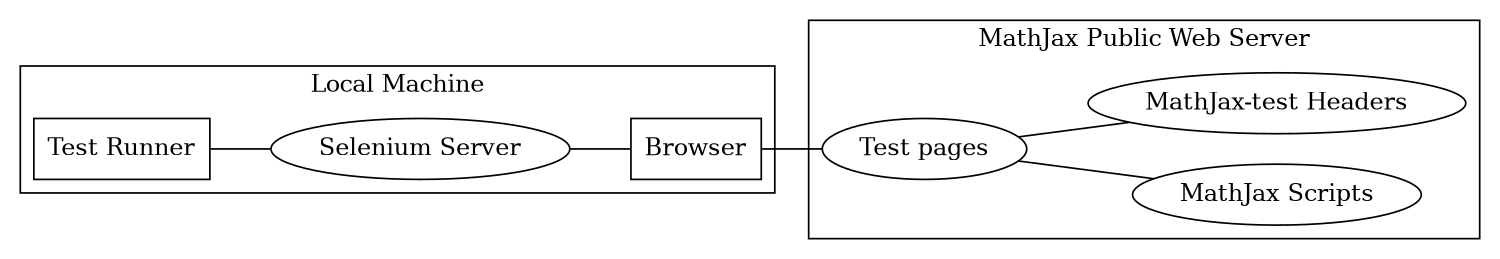 graph "MathJax Testing Framework" {
  rankdir=LR;
  size="10,10"

  subgraph "clusterWebServer" {
    label = "MathJax Public Web Server"
    TestPages [shape="ellipse" label="Test pages"]         
    MathJaxScripts [shape="ellipse" label="MathJax Scripts"]
    MathJaxTestHeaders [shape="ellipse" label="MathJax-test Headers"]
    TestPages -- MathJaxScripts
    TestPages -- MathJaxTestHeaders
  }

  subgraph "clusterLocalMachine" {
    label = "Local Machine"

    TestRunner [shape="box" label="Test Runner"]
    SeleniumServer [shape="ellipse" label="Selenium Server"]
    Browser [shape="box" label="Browser"]
    TestRunner -- SeleniumServer
    SeleniumServer -- Browser
  }

  Browser -- TestPages
}
